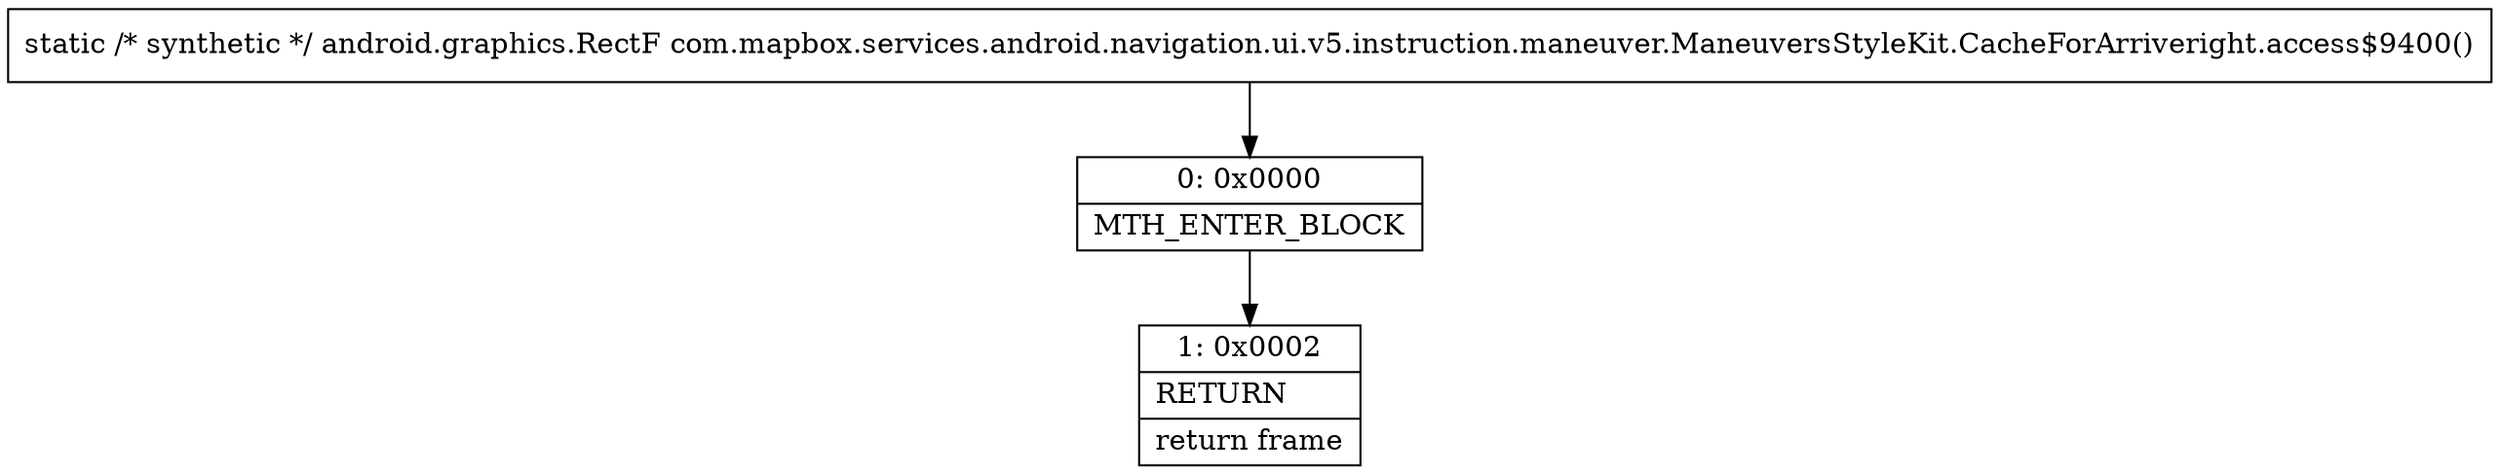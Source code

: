 digraph "CFG forcom.mapbox.services.android.navigation.ui.v5.instruction.maneuver.ManeuversStyleKit.CacheForArriveright.access$9400()Landroid\/graphics\/RectF;" {
Node_0 [shape=record,label="{0\:\ 0x0000|MTH_ENTER_BLOCK\l}"];
Node_1 [shape=record,label="{1\:\ 0x0002|RETURN\l|return frame\l}"];
MethodNode[shape=record,label="{static \/* synthetic *\/ android.graphics.RectF com.mapbox.services.android.navigation.ui.v5.instruction.maneuver.ManeuversStyleKit.CacheForArriveright.access$9400() }"];
MethodNode -> Node_0;
Node_0 -> Node_1;
}

